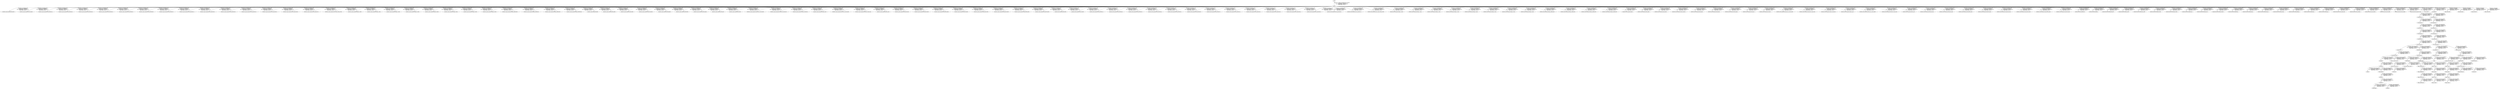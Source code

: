 digraph G {
"arm_left_link_7_t" -> "arm_left_link_tool0"[label="Broadcaster: /robot_state_publisher\nAverage rate: 50.183 Hz\nMost recent transform: 1431641889.428 \nBuffer length: 4.922 sec\n"];
"arm_left_link_6_b" -> "arm_left_link_7_t"[label="Broadcaster: /robot_state_publisher\nAverage rate: 31.594 Hz\nMost recent transform: 1431641888.891 \nBuffer length: 4.874 sec\n"];
"arm_right_link_7_t" -> "arm_right_link_tool0"[label="Broadcaster: /robot_state_publisher\nAverage rate: 50.183 Hz\nMost recent transform: 1431641889.428 \nBuffer length: 4.922 sec\n"];
"arm_right_link_6_b" -> "arm_right_link_7_t"[label="Broadcaster: /robot_state_publisher\nAverage rate: 31.594 Hz\nMost recent transform: 1431641888.891 \nBuffer length: 4.874 sec\n"];
"palm" -> "arm_right_robotiq_virtual"[label="Broadcaster: /robot_state_publisher\nAverage rate: 50.183 Hz\nMost recent transform: 1431641889.428 \nBuffer length: 4.922 sec\n"];
"arm_right_link_tool0" -> "palm"[label="Broadcaster: /robot_state_publisher\nAverage rate: 50.183 Hz\nMost recent transform: 1431641889.428 \nBuffer length: 4.922 sec\n"];
"main_beam" -> "actuator"[label="Broadcaster: /robot_state_publisher\nAverage rate: 50.183 Hz\nMost recent transform: 1431641889.428 \nBuffer length: 4.922 sec\n"];
"base_plate" -> "main_beam"[label="Broadcaster: /robot_state_publisher\nAverage rate: 50.183 Hz\nMost recent transform: 1431641889.428 \nBuffer length: 4.922 sec\n"];
"head_base" -> "head_sponge"[label="Broadcaster: /robot_state_publisher\nAverage rate: 50.183 Hz\nMost recent transform: 1431641889.428 \nBuffer length: 4.922 sec\n"];
"head_plate" -> "head_base"[label="Broadcaster: /robot_state_publisher\nAverage rate: 50.183 Hz\nMost recent transform: 1431641889.428 \nBuffer length: 4.922 sec\n"];
"head_base" -> "tube_port"[label="Broadcaster: /robot_state_publisher\nAverage rate: 50.183 Hz\nMost recent transform: 1431641889.428 \nBuffer length: 4.922 sec\n"];
"left_arm_to_sensor_plate" -> "left_force_torque_ring"[label="Broadcaster: /robot_state_publisher\nAverage rate: 50.183 Hz\nMost recent transform: 1431641889.428 \nBuffer length: 4.922 sec\n"];
"arm_left_link_tool0" -> "left_arm_to_sensor_plate"[label="Broadcaster: /robot_state_publisher\nAverage rate: 50.183 Hz\nMost recent transform: 1431641889.428 \nBuffer length: 4.922 sec\n"];
"left_kinect_head" -> "left_IR_camera"[label="Broadcaster: /robot_state_publisher\nAverage rate: 50.183 Hz\nMost recent transform: 1431641889.428 \nBuffer length: 4.922 sec\n"];
"left_kinect_base" -> "left_kinect_head"[label="Broadcaster: /robot_state_publisher\nAverage rate: 50.183 Hz\nMost recent transform: 1431641889.428 \nBuffer length: 4.922 sec\n"];
"left_kinect_head" -> "left_RGB_camera"[label="Broadcaster: /robot_state_publisher\nAverage rate: 50.183 Hz\nMost recent transform: 1431641889.428 \nBuffer length: 4.922 sec\n"];
"arm_left_link_6_b" -> "left_kinect_base"[label="Broadcaster: /robot_state_publisher\nAverage rate: 50.183 Hz\nMost recent transform: 1431641889.428 \nBuffer length: 4.922 sec\n"];
"arm_left_link_5_r" -> "arm_left_link_6_b"[label="Broadcaster: /robot_state_publisher\nAverage rate: 31.594 Hz\nMost recent transform: 1431641888.891 \nBuffer length: 4.874 sec\n"];
"left_force_torque_ring" -> "left_io_port"[label="Broadcaster: /robot_state_publisher\nAverage rate: 50.183 Hz\nMost recent transform: 1431641889.428 \nBuffer length: 4.922 sec\n"];
"head_connector" -> "head_plate"[label="Broadcaster: /robot_state_publisher\nAverage rate: 50.183 Hz\nMost recent transform: 1431641889.428 \nBuffer length: 4.922 sec\n"];
"main_beam" -> "head_connector"[label="Broadcaster: /robot_state_publisher\nAverage rate: 8.556 Hz\nMost recent transform: 1431641888.808 \nBuffer length: 4.792 sec\n"];
"palm" -> "finger_middle_link_0"[label="Broadcaster: /robot_state_publisher\nAverage rate: 50.183 Hz\nMost recent transform: 1431641889.428 \nBuffer length: 4.922 sec\n"];
"arm_left_link_tool0" -> "base_plate"[label="Broadcaster: /robot_state_publisher\nAverage rate: 50.183 Hz\nMost recent transform: 1431641889.428 \nBuffer length: 4.922 sec\n"];
"right_arm_to_sensor_plate" -> "right_force_torque_ring"[label="Broadcaster: /robot_state_publisher\nAverage rate: 50.183 Hz\nMost recent transform: 1431641889.428 \nBuffer length: 4.922 sec\n"];
"arm_right_link_tool0" -> "right_arm_to_sensor_plate"[label="Broadcaster: /robot_state_publisher\nAverage rate: 50.183 Hz\nMost recent transform: 1431641889.428 \nBuffer length: 4.922 sec\n"];
"right_kinect_head" -> "right_IR_camera"[label="Broadcaster: /robot_state_publisher\nAverage rate: 50.183 Hz\nMost recent transform: 1431641889.428 \nBuffer length: 4.922 sec\n"];
"right_kinect_base" -> "right_kinect_head"[label="Broadcaster: /robot_state_publisher\nAverage rate: 50.183 Hz\nMost recent transform: 1431641889.428 \nBuffer length: 4.922 sec\n"];
"right_kinect_head" -> "right_RGB_camera"[label="Broadcaster: /robot_state_publisher\nAverage rate: 50.183 Hz\nMost recent transform: 1431641889.428 \nBuffer length: 4.922 sec\n"];
"arm_right_link_6_b" -> "right_kinect_base"[label="Broadcaster: /robot_state_publisher\nAverage rate: 50.183 Hz\nMost recent transform: 1431641889.428 \nBuffer length: 4.922 sec\n"];
"arm_right_link_5_r" -> "arm_right_link_6_b"[label="Broadcaster: /robot_state_publisher\nAverage rate: 31.594 Hz\nMost recent transform: 1431641888.891 \nBuffer length: 4.874 sec\n"];
"right_force_torque_ring" -> "right_to_hand_ring"[label="Broadcaster: /robot_state_publisher\nAverage rate: 50.183 Hz\nMost recent transform: 1431641889.428 \nBuffer length: 4.922 sec\n"];
"right_force_torque_ring" -> "right_io_port"[label="Broadcaster: /robot_state_publisher\nAverage rate: 50.183 Hz\nMost recent transform: 1431641889.428 \nBuffer length: 4.922 sec\n"];
"base_link" -> "simulator/a_right_manipulator/base_link"[label="Broadcaster: /prx_planning_node\nAverage rate: 126.682 Hz\nMost recent transform: 1431641888.911 \nBuffer length: 4.894 sec\n"];
"world" -> "base_link"[label="Broadcaster: /localizer_world_base_link_broadcaster\nAverage rate: 18.961 Hz\nMost recent transform: 1431641888.978 \nBuffer length: 4.905 sec\n"];
"base_link" -> "simulator/a_right_manipulator/torso_link_b1"[label="Broadcaster: /prx_planning_node\nAverage rate: 126.683 Hz\nMost recent transform: 1431641888.911 \nBuffer length: 4.894 sec\n"];
"base_link" -> "simulator/a_right_manipulator/arm_left_link_1_s"[label="Broadcaster: /prx_planning_node\nAverage rate: 126.683 Hz\nMost recent transform: 1431641888.911 \nBuffer length: 4.894 sec\n"];
"base_link" -> "simulator/a_right_manipulator/arm_left_link_2_l"[label="Broadcaster: /prx_planning_node\nAverage rate: 126.683 Hz\nMost recent transform: 1431641888.911 \nBuffer length: 4.894 sec\n"];
"base_link" -> "simulator/a_right_manipulator/arm_left_link_3_e"[label="Broadcaster: /prx_planning_node\nAverage rate: 126.683 Hz\nMost recent transform: 1431641888.911 \nBuffer length: 4.894 sec\n"];
"base_link" -> "simulator/a_right_manipulator/arm_left_link_4_u"[label="Broadcaster: /prx_planning_node\nAverage rate: 126.683 Hz\nMost recent transform: 1431641888.911 \nBuffer length: 4.894 sec\n"];
"base_link" -> "simulator/a_right_manipulator/arm_left_link_5_r"[label="Broadcaster: /prx_planning_node\nAverage rate: 126.683 Hz\nMost recent transform: 1431641888.911 \nBuffer length: 4.894 sec\n"];
"base_link" -> "simulator/a_right_manipulator/arm_left_link_6_b"[label="Broadcaster: /prx_planning_node\nAverage rate: 126.683 Hz\nMost recent transform: 1431641888.911 \nBuffer length: 4.894 sec\n"];
"base_link" -> "simulator/a_right_manipulator/arm_left_link_7_t"[label="Broadcaster: /prx_planning_node\nAverage rate: 126.683 Hz\nMost recent transform: 1431641888.911 \nBuffer length: 4.894 sec\n"];
"base_link" -> "simulator/a_right_manipulator/arm_right_link_1_s"[label="Broadcaster: /prx_planning_node\nAverage rate: 126.683 Hz\nMost recent transform: 1431641888.911 \nBuffer length: 4.894 sec\n"];
"base_link" -> "simulator/a_right_manipulator/arm_right_link_2_l"[label="Broadcaster: /prx_planning_node\nAverage rate: 126.683 Hz\nMost recent transform: 1431641888.911 \nBuffer length: 4.894 sec\n"];
"base_link" -> "simulator/a_right_manipulator/arm_right_link_3_e"[label="Broadcaster: /prx_planning_node\nAverage rate: 126.683 Hz\nMost recent transform: 1431641888.911 \nBuffer length: 4.894 sec\n"];
"base_link" -> "simulator/a_right_manipulator/arm_right_link_4_u"[label="Broadcaster: /prx_planning_node\nAverage rate: 126.683 Hz\nMost recent transform: 1431641888.911 \nBuffer length: 4.894 sec\n"];
"base_link" -> "simulator/a_right_manipulator/arm_right_link_5_r"[label="Broadcaster: /prx_planning_node\nAverage rate: 126.683 Hz\nMost recent transform: 1431641888.911 \nBuffer length: 4.894 sec\n"];
"base_link" -> "simulator/a_right_manipulator/arm_right_link_6_b"[label="Broadcaster: /prx_planning_node\nAverage rate: 126.683 Hz\nMost recent transform: 1431641888.911 \nBuffer length: 4.894 sec\n"];
"base_link" -> "simulator/a_right_manipulator/arm_right_link_7_t"[label="Broadcaster: /prx_planning_node\nAverage rate: 126.683 Hz\nMost recent transform: 1431641888.911 \nBuffer length: 4.894 sec\n"];
"base_link" -> "simulator/a_right_manipulator/arm_right_robotiq_virtual"[label="Broadcaster: /prx_planning_node\nAverage rate: 126.683 Hz\nMost recent transform: 1431641888.911 \nBuffer length: 4.894 sec\n"];
"base_link" -> "simulator/a_right_manipulator/finger_1_link_0"[label="Broadcaster: /prx_planning_node\nAverage rate: 126.683 Hz\nMost recent transform: 1431641888.911 \nBuffer length: 4.894 sec\n"];
"base_link" -> "simulator/a_right_manipulator/finger_1_link_1"[label="Broadcaster: /prx_planning_node\nAverage rate: 126.683 Hz\nMost recent transform: 1431641888.911 \nBuffer length: 4.894 sec\n"];
"base_link" -> "simulator/a_right_manipulator/finger_1_link_2"[label="Broadcaster: /prx_planning_node\nAverage rate: 126.683 Hz\nMost recent transform: 1431641888.911 \nBuffer length: 4.894 sec\n"];
"base_link" -> "simulator/a_right_manipulator/finger_1_link_3"[label="Broadcaster: /prx_planning_node\nAverage rate: 126.683 Hz\nMost recent transform: 1431641888.911 \nBuffer length: 4.894 sec\n"];
"base_link" -> "simulator/a_right_manipulator/finger_2_link_0"[label="Broadcaster: /prx_planning_node\nAverage rate: 126.683 Hz\nMost recent transform: 1431641888.911 \nBuffer length: 4.894 sec\n"];
"base_link" -> "simulator/a_right_manipulator/finger_2_link_1"[label="Broadcaster: /prx_planning_node\nAverage rate: 126.683 Hz\nMost recent transform: 1431641888.911 \nBuffer length: 4.894 sec\n"];
"base_link" -> "simulator/a_right_manipulator/finger_2_link_2"[label="Broadcaster: /prx_planning_node\nAverage rate: 126.683 Hz\nMost recent transform: 1431641888.911 \nBuffer length: 4.894 sec\n"];
"base_link" -> "simulator/a_right_manipulator/finger_2_link_3"[label="Broadcaster: /prx_planning_node\nAverage rate: 126.683 Hz\nMost recent transform: 1431641888.911 \nBuffer length: 4.894 sec\n"];
"base_link" -> "simulator/a_right_manipulator/finger_middle_link_0"[label="Broadcaster: /prx_planning_node\nAverage rate: 126.683 Hz\nMost recent transform: 1431641888.911 \nBuffer length: 4.894 sec\n"];
"base_link" -> "simulator/a_right_manipulator/finger_middle_link_1"[label="Broadcaster: /prx_planning_node\nAverage rate: 126.683 Hz\nMost recent transform: 1431641888.911 \nBuffer length: 4.894 sec\n"];
"base_link" -> "simulator/a_right_manipulator/finger_middle_link_2"[label="Broadcaster: /prx_planning_node\nAverage rate: 126.683 Hz\nMost recent transform: 1431641888.911 \nBuffer length: 4.894 sec\n"];
"base_link" -> "simulator/a_right_manipulator/finger_middle_link_3"[label="Broadcaster: /prx_planning_node\nAverage rate: 126.683 Hz\nMost recent transform: 1431641888.911 \nBuffer length: 4.894 sec\n"];
"base_link" -> "simulator/a_right_manipulator/palm"[label="Broadcaster: /prx_planning_node\nAverage rate: 126.683 Hz\nMost recent transform: 1431641888.911 \nBuffer length: 4.894 sec\n"];
"base_link" -> "simulator/a_right_manipulator/base_plate"[label="Broadcaster: /prx_planning_node\nAverage rate: 126.683 Hz\nMost recent transform: 1431641888.911 \nBuffer length: 4.894 sec\n"];
"base_link" -> "simulator/a_right_manipulator/main_beam"[label="Broadcaster: /prx_planning_node\nAverage rate: 126.683 Hz\nMost recent transform: 1431641888.911 \nBuffer length: 4.894 sec\n"];
"base_link" -> "simulator/a_right_manipulator/head_connector"[label="Broadcaster: /prx_planning_node\nAverage rate: 126.683 Hz\nMost recent transform: 1431641888.911 \nBuffer length: 4.894 sec\n"];
"base_link" -> "simulator/a_right_manipulator/head_plate"[label="Broadcaster: /prx_planning_node\nAverage rate: 126.683 Hz\nMost recent transform: 1431641888.911 \nBuffer length: 4.894 sec\n"];
"base_link" -> "simulator/a_right_manipulator/head_base"[label="Broadcaster: /prx_planning_node\nAverage rate: 126.683 Hz\nMost recent transform: 1431641888.911 \nBuffer length: 4.894 sec\n"];
"base_link" -> "simulator/a_right_manipulator/head_sponge"[label="Broadcaster: /prx_planning_node\nAverage rate: 126.683 Hz\nMost recent transform: 1431641888.911 \nBuffer length: 4.894 sec\n"];
"base_link" -> "simulator/a_right_manipulator/tube_port"[label="Broadcaster: /prx_planning_node\nAverage rate: 126.683 Hz\nMost recent transform: 1431641888.911 \nBuffer length: 4.894 sec\n"];
"base_link" -> "simulator/a_right_manipulator/actuator"[label="Broadcaster: /prx_planning_node\nAverage rate: 126.683 Hz\nMost recent transform: 1431641888.911 \nBuffer length: 4.894 sec\n"];
"base_link" -> "simulator/a_right_manipulator/right_arm_to_sensor_plate"[label="Broadcaster: /prx_planning_node\nAverage rate: 126.683 Hz\nMost recent transform: 1431641888.911 \nBuffer length: 4.894 sec\n"];
"base_link" -> "simulator/a_right_manipulator/right_force_torque_ring"[label="Broadcaster: /prx_planning_node\nAverage rate: 126.683 Hz\nMost recent transform: 1431641888.911 \nBuffer length: 4.894 sec\n"];
"base_link" -> "simulator/a_right_manipulator/right_to_hand_ring"[label="Broadcaster: /prx_planning_node\nAverage rate: 126.683 Hz\nMost recent transform: 1431641888.911 \nBuffer length: 4.894 sec\n"];
"base_link" -> "simulator/a_right_manipulator/right_io_port"[label="Broadcaster: /prx_planning_node\nAverage rate: 126.683 Hz\nMost recent transform: 1431641888.911 \nBuffer length: 4.894 sec\n"];
"base_link" -> "simulator/a_right_manipulator/left_arm_to_sensor_plate"[label="Broadcaster: /prx_planning_node\nAverage rate: 126.683 Hz\nMost recent transform: 1431641888.911 \nBuffer length: 4.894 sec\n"];
"base_link" -> "simulator/a_right_manipulator/left_force_torque_ring"[label="Broadcaster: /prx_planning_node\nAverage rate: 126.683 Hz\nMost recent transform: 1431641888.911 \nBuffer length: 4.894 sec\n"];
"base_link" -> "simulator/a_right_manipulator/left_io_port"[label="Broadcaster: /prx_planning_node\nAverage rate: 126.683 Hz\nMost recent transform: 1431641888.911 \nBuffer length: 4.894 sec\n"];
"base_link" -> "simulator/a_right_manipulator/left_kinect_base"[label="Broadcaster: /prx_planning_node\nAverage rate: 126.683 Hz\nMost recent transform: 1431641888.911 \nBuffer length: 4.894 sec\n"];
"base_link" -> "simulator/a_right_manipulator/left_kinect_head"[label="Broadcaster: /prx_planning_node\nAverage rate: 126.683 Hz\nMost recent transform: 1431641888.911 \nBuffer length: 4.894 sec\n"];
"base_link" -> "simulator/a_right_manipulator/left_RGB_camera"[label="Broadcaster: /prx_planning_node\nAverage rate: 126.683 Hz\nMost recent transform: 1431641888.911 \nBuffer length: 4.894 sec\n"];
"base_link" -> "simulator/a_right_manipulator/left_IR_camera"[label="Broadcaster: /prx_planning_node\nAverage rate: 126.683 Hz\nMost recent transform: 1431641888.911 \nBuffer length: 4.894 sec\n"];
"base_link" -> "simulator/a_right_manipulator/right_kinect_base"[label="Broadcaster: /prx_planning_node\nAverage rate: 126.683 Hz\nMost recent transform: 1431641888.911 \nBuffer length: 4.894 sec\n"];
"base_link" -> "simulator/a_right_manipulator/right_kinect_head"[label="Broadcaster: /prx_planning_node\nAverage rate: 126.683 Hz\nMost recent transform: 1431641888.911 \nBuffer length: 4.894 sec\n"];
"base_link" -> "simulator/a_right_manipulator/right_RGB_camera"[label="Broadcaster: /prx_planning_node\nAverage rate: 126.683 Hz\nMost recent transform: 1431641888.911 \nBuffer length: 4.894 sec\n"];
"base_link" -> "simulator/a_right_manipulator/right_IR_camera"[label="Broadcaster: /prx_planning_node\nAverage rate: 126.683 Hz\nMost recent transform: 1431641888.911 \nBuffer length: 4.894 sec\n"];
"base_link" -> "simulator/a_left_manipulator/base_link"[label="Broadcaster: /prx_planning_node\nAverage rate: 63.342 Hz\nMost recent transform: 1431641888.911 \nBuffer length: 4.894 sec\n"];
"base_link" -> "simulator/a_left_manipulator/torso_link_b1"[label="Broadcaster: /prx_planning_node\nAverage rate: 63.342 Hz\nMost recent transform: 1431641888.911 \nBuffer length: 4.894 sec\n"];
"base_link" -> "simulator/a_left_manipulator/arm_left_link_1_s"[label="Broadcaster: /prx_planning_node\nAverage rate: 63.342 Hz\nMost recent transform: 1431641888.911 \nBuffer length: 4.894 sec\n"];
"base_link" -> "simulator/a_left_manipulator/arm_left_link_2_l"[label="Broadcaster: /prx_planning_node\nAverage rate: 63.342 Hz\nMost recent transform: 1431641888.911 \nBuffer length: 4.894 sec\n"];
"base_link" -> "simulator/a_left_manipulator/arm_left_link_3_e"[label="Broadcaster: /prx_planning_node\nAverage rate: 63.342 Hz\nMost recent transform: 1431641888.911 \nBuffer length: 4.894 sec\n"];
"base_link" -> "simulator/a_left_manipulator/arm_left_link_4_u"[label="Broadcaster: /prx_planning_node\nAverage rate: 63.342 Hz\nMost recent transform: 1431641888.911 \nBuffer length: 4.894 sec\n"];
"base_link" -> "simulator/a_left_manipulator/arm_left_link_5_r"[label="Broadcaster: /prx_planning_node\nAverage rate: 63.342 Hz\nMost recent transform: 1431641888.911 \nBuffer length: 4.894 sec\n"];
"base_link" -> "simulator/a_left_manipulator/arm_left_link_6_b"[label="Broadcaster: /prx_planning_node\nAverage rate: 63.342 Hz\nMost recent transform: 1431641888.911 \nBuffer length: 4.894 sec\n"];
"base_link" -> "simulator/a_left_manipulator/arm_left_link_7_t"[label="Broadcaster: /prx_planning_node\nAverage rate: 63.342 Hz\nMost recent transform: 1431641888.911 \nBuffer length: 4.894 sec\n"];
"base_link" -> "simulator/a_left_manipulator/arm_right_link_1_s"[label="Broadcaster: /prx_planning_node\nAverage rate: 63.342 Hz\nMost recent transform: 1431641888.911 \nBuffer length: 4.894 sec\n"];
"base_link" -> "simulator/a_left_manipulator/arm_right_link_2_l"[label="Broadcaster: /prx_planning_node\nAverage rate: 63.342 Hz\nMost recent transform: 1431641888.911 \nBuffer length: 4.894 sec\n"];
"base_link" -> "simulator/a_left_manipulator/arm_right_link_3_e"[label="Broadcaster: /prx_planning_node\nAverage rate: 63.342 Hz\nMost recent transform: 1431641888.911 \nBuffer length: 4.894 sec\n"];
"base_link" -> "simulator/a_left_manipulator/arm_right_link_4_u"[label="Broadcaster: /prx_planning_node\nAverage rate: 63.342 Hz\nMost recent transform: 1431641888.911 \nBuffer length: 4.894 sec\n"];
"base_link" -> "simulator/a_left_manipulator/arm_right_link_5_r"[label="Broadcaster: /prx_planning_node\nAverage rate: 63.342 Hz\nMost recent transform: 1431641888.911 \nBuffer length: 4.894 sec\n"];
"base_link" -> "simulator/a_left_manipulator/arm_right_link_6_b"[label="Broadcaster: /prx_planning_node\nAverage rate: 63.342 Hz\nMost recent transform: 1431641888.911 \nBuffer length: 4.894 sec\n"];
"base_link" -> "simulator/a_left_manipulator/arm_right_link_7_t"[label="Broadcaster: /prx_planning_node\nAverage rate: 63.342 Hz\nMost recent transform: 1431641888.911 \nBuffer length: 4.894 sec\n"];
"base_link" -> "simulator/a_left_manipulator/arm_right_robotiq_virtual"[label="Broadcaster: /prx_planning_node\nAverage rate: 63.342 Hz\nMost recent transform: 1431641888.911 \nBuffer length: 4.894 sec\n"];
"base_link" -> "simulator/a_left_manipulator/finger_1_link_0"[label="Broadcaster: /prx_planning_node\nAverage rate: 63.342 Hz\nMost recent transform: 1431641888.911 \nBuffer length: 4.894 sec\n"];
"base_link" -> "simulator/a_left_manipulator/finger_1_link_1"[label="Broadcaster: /prx_planning_node\nAverage rate: 63.342 Hz\nMost recent transform: 1431641888.911 \nBuffer length: 4.894 sec\n"];
"base_link" -> "simulator/a_left_manipulator/finger_1_link_2"[label="Broadcaster: /prx_planning_node\nAverage rate: 63.342 Hz\nMost recent transform: 1431641888.911 \nBuffer length: 4.894 sec\n"];
"base_link" -> "simulator/a_left_manipulator/finger_1_link_3"[label="Broadcaster: /prx_planning_node\nAverage rate: 63.342 Hz\nMost recent transform: 1431641888.911 \nBuffer length: 4.894 sec\n"];
"base_link" -> "simulator/a_left_manipulator/finger_2_link_0"[label="Broadcaster: /prx_planning_node\nAverage rate: 63.342 Hz\nMost recent transform: 1431641888.911 \nBuffer length: 4.894 sec\n"];
"base_link" -> "simulator/a_left_manipulator/finger_2_link_1"[label="Broadcaster: /prx_planning_node\nAverage rate: 63.342 Hz\nMost recent transform: 1431641888.911 \nBuffer length: 4.894 sec\n"];
"base_link" -> "simulator/a_left_manipulator/finger_2_link_2"[label="Broadcaster: /prx_planning_node\nAverage rate: 63.342 Hz\nMost recent transform: 1431641888.911 \nBuffer length: 4.894 sec\n"];
"base_link" -> "simulator/a_left_manipulator/finger_2_link_3"[label="Broadcaster: /prx_planning_node\nAverage rate: 63.342 Hz\nMost recent transform: 1431641888.911 \nBuffer length: 4.894 sec\n"];
"base_link" -> "simulator/a_left_manipulator/finger_middle_link_0"[label="Broadcaster: /prx_planning_node\nAverage rate: 63.342 Hz\nMost recent transform: 1431641888.911 \nBuffer length: 4.894 sec\n"];
"base_link" -> "simulator/a_left_manipulator/finger_middle_link_1"[label="Broadcaster: /prx_planning_node\nAverage rate: 63.342 Hz\nMost recent transform: 1431641888.911 \nBuffer length: 4.894 sec\n"];
"base_link" -> "simulator/a_left_manipulator/finger_middle_link_2"[label="Broadcaster: /prx_planning_node\nAverage rate: 63.342 Hz\nMost recent transform: 1431641888.911 \nBuffer length: 4.894 sec\n"];
"base_link" -> "simulator/a_left_manipulator/finger_middle_link_3"[label="Broadcaster: /prx_planning_node\nAverage rate: 63.342 Hz\nMost recent transform: 1431641888.911 \nBuffer length: 4.894 sec\n"];
"base_link" -> "simulator/a_left_manipulator/palm"[label="Broadcaster: /prx_planning_node\nAverage rate: 63.342 Hz\nMost recent transform: 1431641888.911 \nBuffer length: 4.894 sec\n"];
"base_link" -> "simulator/a_left_manipulator/base_plate"[label="Broadcaster: /prx_planning_node\nAverage rate: 63.342 Hz\nMost recent transform: 1431641888.911 \nBuffer length: 4.894 sec\n"];
"base_link" -> "simulator/a_left_manipulator/main_beam"[label="Broadcaster: /prx_planning_node\nAverage rate: 63.342 Hz\nMost recent transform: 1431641888.911 \nBuffer length: 4.894 sec\n"];
"base_link" -> "simulator/a_left_manipulator/head_connector"[label="Broadcaster: /prx_planning_node\nAverage rate: 63.342 Hz\nMost recent transform: 1431641888.911 \nBuffer length: 4.894 sec\n"];
"base_link" -> "simulator/a_left_manipulator/head_plate"[label="Broadcaster: /prx_planning_node\nAverage rate: 63.342 Hz\nMost recent transform: 1431641888.911 \nBuffer length: 4.894 sec\n"];
"base_link" -> "simulator/a_left_manipulator/head_base"[label="Broadcaster: /prx_planning_node\nAverage rate: 63.342 Hz\nMost recent transform: 1431641888.911 \nBuffer length: 4.894 sec\n"];
"base_link" -> "simulator/a_left_manipulator/head_sponge"[label="Broadcaster: /prx_planning_node\nAverage rate: 63.342 Hz\nMost recent transform: 1431641888.911 \nBuffer length: 4.894 sec\n"];
"base_link" -> "simulator/a_left_manipulator/tube_port"[label="Broadcaster: /prx_planning_node\nAverage rate: 63.342 Hz\nMost recent transform: 1431641888.911 \nBuffer length: 4.894 sec\n"];
"base_link" -> "simulator/a_left_manipulator/actuator"[label="Broadcaster: /prx_planning_node\nAverage rate: 63.342 Hz\nMost recent transform: 1431641888.911 \nBuffer length: 4.894 sec\n"];
"base_link" -> "simulator/a_left_manipulator/right_arm_to_sensor_plate"[label="Broadcaster: /prx_planning_node\nAverage rate: 63.342 Hz\nMost recent transform: 1431641888.911 \nBuffer length: 4.894 sec\n"];
"base_link" -> "simulator/a_left_manipulator/right_force_torque_ring"[label="Broadcaster: /prx_planning_node\nAverage rate: 63.342 Hz\nMost recent transform: 1431641888.911 \nBuffer length: 4.894 sec\n"];
"base_link" -> "simulator/a_left_manipulator/right_to_hand_ring"[label="Broadcaster: /prx_planning_node\nAverage rate: 63.342 Hz\nMost recent transform: 1431641888.911 \nBuffer length: 4.894 sec\n"];
"base_link" -> "simulator/a_left_manipulator/right_io_port"[label="Broadcaster: /prx_planning_node\nAverage rate: 63.342 Hz\nMost recent transform: 1431641888.911 \nBuffer length: 4.894 sec\n"];
"base_link" -> "simulator/a_left_manipulator/left_arm_to_sensor_plate"[label="Broadcaster: /prx_planning_node\nAverage rate: 63.342 Hz\nMost recent transform: 1431641888.911 \nBuffer length: 4.894 sec\n"];
"base_link" -> "simulator/a_left_manipulator/left_force_torque_ring"[label="Broadcaster: /prx_planning_node\nAverage rate: 63.342 Hz\nMost recent transform: 1431641888.911 \nBuffer length: 4.894 sec\n"];
"base_link" -> "simulator/a_left_manipulator/left_io_port"[label="Broadcaster: /prx_planning_node\nAverage rate: 63.342 Hz\nMost recent transform: 1431641888.911 \nBuffer length: 4.894 sec\n"];
"base_link" -> "simulator/a_left_manipulator/left_kinect_base"[label="Broadcaster: /prx_planning_node\nAverage rate: 63.342 Hz\nMost recent transform: 1431641888.911 \nBuffer length: 4.894 sec\n"];
"base_link" -> "simulator/a_left_manipulator/left_kinect_head"[label="Broadcaster: /prx_planning_node\nAverage rate: 63.342 Hz\nMost recent transform: 1431641888.911 \nBuffer length: 4.894 sec\n"];
"base_link" -> "simulator/a_left_manipulator/left_RGB_camera"[label="Broadcaster: /prx_planning_node\nAverage rate: 63.342 Hz\nMost recent transform: 1431641888.911 \nBuffer length: 4.894 sec\n"];
"base_link" -> "simulator/a_left_manipulator/left_IR_camera"[label="Broadcaster: /prx_planning_node\nAverage rate: 63.342 Hz\nMost recent transform: 1431641888.911 \nBuffer length: 4.894 sec\n"];
"base_link" -> "simulator/a_left_manipulator/right_kinect_base"[label="Broadcaster: /prx_planning_node\nAverage rate: 63.342 Hz\nMost recent transform: 1431641888.911 \nBuffer length: 4.894 sec\n"];
"base_link" -> "simulator/a_left_manipulator/right_kinect_head"[label="Broadcaster: /prx_planning_node\nAverage rate: 63.342 Hz\nMost recent transform: 1431641888.911 \nBuffer length: 4.894 sec\n"];
"base_link" -> "simulator/a_left_manipulator/right_RGB_camera"[label="Broadcaster: /prx_planning_node\nAverage rate: 63.342 Hz\nMost recent transform: 1431641888.911 \nBuffer length: 4.894 sec\n"];
"base_link" -> "simulator/a_left_manipulator/right_IR_camera"[label="Broadcaster: /prx_planning_node\nAverage rate: 63.342 Hz\nMost recent transform: 1431641888.911 \nBuffer length: 4.894 sec\n"];
"base_link" -> "simulator/obstacles/shelf/bottom"[label="Broadcaster: /prx_planning_node\nAverage rate: 63.342 Hz\nMost recent transform: 1431641888.911 \nBuffer length: 4.894 sec\n"];
"base_link" -> "simulator/obstacles/shelf/top"[label="Broadcaster: /prx_planning_node\nAverage rate: 63.342 Hz\nMost recent transform: 1431641888.911 \nBuffer length: 4.894 sec\n"];
"base_link" -> "simulator/obstacles/shelf/middle_shelf"[label="Broadcaster: /prx_planning_node\nAverage rate: 63.342 Hz\nMost recent transform: 1431641888.911 \nBuffer length: 4.894 sec\n"];
"base_link" -> "simulator/obstacles/shelf/top_shelf"[label="Broadcaster: /prx_planning_node\nAverage rate: 63.342 Hz\nMost recent transform: 1431641888.911 \nBuffer length: 4.894 sec\n"];
"base_link" -> "simulator/obstacles/shelf/bottom_shelf"[label="Broadcaster: /prx_planning_node\nAverage rate: 63.342 Hz\nMost recent transform: 1431641888.911 \nBuffer length: 4.894 sec\n"];
"base_link" -> "simulator/obstacles/shelf/left_divider"[label="Broadcaster: /prx_planning_node\nAverage rate: 63.342 Hz\nMost recent transform: 1431641888.911 \nBuffer length: 4.894 sec\n"];
"base_link" -> "simulator/obstacles/shelf/right_divider"[label="Broadcaster: /prx_planning_node\nAverage rate: 63.342 Hz\nMost recent transform: 1431641888.911 \nBuffer length: 4.894 sec\n"];
"base_link" -> "simulator/obstacles/shelf/left_side"[label="Broadcaster: /prx_planning_node\nAverage rate: 63.342 Hz\nMost recent transform: 1431641888.911 \nBuffer length: 4.894 sec\n"];
"base_link" -> "simulator/obstacles/shelf/right_side"[label="Broadcaster: /prx_planning_node\nAverage rate: 63.342 Hz\nMost recent transform: 1431641888.911 \nBuffer length: 4.894 sec\n"];
"base_link" -> "simulator/obstacles/shelf/mid_divider"[label="Broadcaster: /prx_planning_node\nAverage rate: 63.342 Hz\nMost recent transform: 1431641888.911 \nBuffer length: 4.894 sec\n"];
"base_link" -> "simulator/obstacles/shelf/left_leg"[label="Broadcaster: /prx_planning_node\nAverage rate: 63.342 Hz\nMost recent transform: 1431641888.911 \nBuffer length: 4.894 sec\n"];
"base_link" -> "simulator/obstacles/shelf/right_leg"[label="Broadcaster: /prx_planning_node\nAverage rate: 63.342 Hz\nMost recent transform: 1431641888.911 \nBuffer length: 4.894 sec\n"];
"base_link" -> "simulator/obstacles/shelf/bottom_lip"[label="Broadcaster: /prx_planning_node\nAverage rate: 63.342 Hz\nMost recent transform: 1431641888.911 \nBuffer length: 4.894 sec\n"];
"base_link" -> "simulator/obstacles/shelf/second_lip"[label="Broadcaster: /prx_planning_node\nAverage rate: 63.342 Hz\nMost recent transform: 1431641888.911 \nBuffer length: 4.894 sec\n"];
"base_link" -> "simulator/obstacles/shelf/middle_lip"[label="Broadcaster: /prx_planning_node\nAverage rate: 63.342 Hz\nMost recent transform: 1431641888.911 \nBuffer length: 4.894 sec\n"];
"base_link" -> "simulator/obstacles/shelf/third_lip"[label="Broadcaster: /prx_planning_node\nAverage rate: 63.342 Hz\nMost recent transform: 1431641888.911 \nBuffer length: 4.894 sec\n"];
"base_link" -> "simulator/obstacles/shelf/top_lip"[label="Broadcaster: /prx_planning_node\nAverage rate: 63.342 Hz\nMost recent transform: 1431641888.911 \nBuffer length: 4.894 sec\n"];
"base_link" -> "simulator/obstacles/order_bin/base_link"[label="Broadcaster: /prx_planning_node\nAverage rate: 63.342 Hz\nMost recent transform: 1431641888.911 \nBuffer length: 4.894 sec\n"];
"base_link" -> "simulator/obstacles/order_bin/front"[label="Broadcaster: /prx_planning_node\nAverage rate: 63.342 Hz\nMost recent transform: 1431641888.911 \nBuffer length: 4.894 sec\n"];
"base_link" -> "simulator/obstacles/order_bin/back"[label="Broadcaster: /prx_planning_node\nAverage rate: 63.342 Hz\nMost recent transform: 1431641888.911 \nBuffer length: 4.894 sec\n"];
"base_link" -> "simulator/obstacles/order_bin/left"[label="Broadcaster: /prx_planning_node\nAverage rate: 63.342 Hz\nMost recent transform: 1431641888.911 \nBuffer length: 4.894 sec\n"];
"base_link" -> "simulator/obstacles/order_bin/right"[label="Broadcaster: /prx_planning_node\nAverage rate: 63.342 Hz\nMost recent transform: 1431641888.911 \nBuffer length: 4.894 sec\n"];
"base_link" -> "simulator/obstacles/map/point_cloud"[label="Broadcaster: /prx_planning_node\nAverage rate: 63.342 Hz\nMost recent transform: 1431641888.911 \nBuffer length: 4.894 sec\n"];
"torso_link_b1" -> "arm_left_link_1_s"[label="Broadcaster: /robot_state_publisher\nAverage rate: 31.594 Hz\nMost recent transform: 1431641888.891 \nBuffer length: 4.874 sec\n"];
"base_link" -> "torso_link_b1"[label="Broadcaster: /robot_state_publisher\nAverage rate: 31.594 Hz\nMost recent transform: 1431641888.891 \nBuffer length: 4.874 sec\n"];
"arm_left_link_1_s" -> "arm_left_link_2_l"[label="Broadcaster: /robot_state_publisher\nAverage rate: 31.594 Hz\nMost recent transform: 1431641888.891 \nBuffer length: 4.874 sec\n"];
"arm_left_link_2_l" -> "arm_left_link_3_e"[label="Broadcaster: /robot_state_publisher\nAverage rate: 31.594 Hz\nMost recent transform: 1431641888.891 \nBuffer length: 4.874 sec\n"];
"arm_left_link_3_e" -> "arm_left_link_4_u"[label="Broadcaster: /robot_state_publisher\nAverage rate: 31.594 Hz\nMost recent transform: 1431641888.891 \nBuffer length: 4.874 sec\n"];
"arm_left_link_4_u" -> "arm_left_link_5_r"[label="Broadcaster: /robot_state_publisher\nAverage rate: 31.594 Hz\nMost recent transform: 1431641888.891 \nBuffer length: 4.874 sec\n"];
"torso_link_b1" -> "arm_right_link_1_s"[label="Broadcaster: /robot_state_publisher\nAverage rate: 31.594 Hz\nMost recent transform: 1431641888.891 \nBuffer length: 4.874 sec\n"];
"arm_right_link_1_s" -> "arm_right_link_2_l"[label="Broadcaster: /robot_state_publisher\nAverage rate: 31.594 Hz\nMost recent transform: 1431641888.891 \nBuffer length: 4.874 sec\n"];
"arm_right_link_2_l" -> "arm_right_link_3_e"[label="Broadcaster: /robot_state_publisher\nAverage rate: 31.594 Hz\nMost recent transform: 1431641888.891 \nBuffer length: 4.874 sec\n"];
"arm_right_link_3_e" -> "arm_right_link_4_u"[label="Broadcaster: /robot_state_publisher\nAverage rate: 31.594 Hz\nMost recent transform: 1431641888.891 \nBuffer length: 4.874 sec\n"];
"arm_right_link_4_u" -> "arm_right_link_5_r"[label="Broadcaster: /robot_state_publisher\nAverage rate: 31.594 Hz\nMost recent transform: 1431641888.891 \nBuffer length: 4.874 sec\n"];
"base_link" -> "torso_link_b2"[label="Broadcaster: /robot_state_publisher\nAverage rate: 31.594 Hz\nMost recent transform: 1431641888.891 \nBuffer length: 4.874 sec\n"];
"base_link" -> "object_pose_hint0"[label="Broadcaster: /task_planner\nAverage rate: 15.235 Hz\nMost recent transform: 1431641888.875 \nBuffer length: 4.857 sec\n"];
"base_link" -> "object_pose_hint1"[label="Broadcaster: /task_planner\nAverage rate: 15.235 Hz\nMost recent transform: 1431641888.875 \nBuffer length: 4.857 sec\n"];
"base_link" -> "object_pose_hint2"[label="Broadcaster: /task_planner\nAverage rate: 15.235 Hz\nMost recent transform: 1431641888.875 \nBuffer length: 4.857 sec\n"];
"base_link" -> "object_pose_hint3"[label="Broadcaster: /task_planner\nAverage rate: 15.235 Hz\nMost recent transform: 1431641888.875 \nBuffer length: 4.857 sec\n"];
"finger_1_link_0" -> "finger_1_link_1"[label="Broadcaster: /robot_state_publisher\nAverage rate: 10.214 Hz\nMost recent transform: 1431641888.814 \nBuffer length: 4.797 sec\n"];
"palm" -> "finger_1_link_0"[label="Broadcaster: /robot_state_publisher\nAverage rate: 10.214 Hz\nMost recent transform: 1431641888.814 \nBuffer length: 4.797 sec\n"];
"finger_1_link_1" -> "finger_1_link_2"[label="Broadcaster: /robot_state_publisher\nAverage rate: 10.214 Hz\nMost recent transform: 1431641888.814 \nBuffer length: 4.797 sec\n"];
"finger_1_link_2" -> "finger_1_link_3"[label="Broadcaster: /robot_state_publisher\nAverage rate: 10.214 Hz\nMost recent transform: 1431641888.814 \nBuffer length: 4.797 sec\n"];
"finger_2_link_0" -> "finger_2_link_1"[label="Broadcaster: /robot_state_publisher\nAverage rate: 10.214 Hz\nMost recent transform: 1431641888.814 \nBuffer length: 4.797 sec\n"];
"palm" -> "finger_2_link_0"[label="Broadcaster: /robot_state_publisher\nAverage rate: 10.214 Hz\nMost recent transform: 1431641888.814 \nBuffer length: 4.797 sec\n"];
"finger_2_link_1" -> "finger_2_link_2"[label="Broadcaster: /robot_state_publisher\nAverage rate: 10.214 Hz\nMost recent transform: 1431641888.814 \nBuffer length: 4.797 sec\n"];
"finger_2_link_2" -> "finger_2_link_3"[label="Broadcaster: /robot_state_publisher\nAverage rate: 10.214 Hz\nMost recent transform: 1431641888.814 \nBuffer length: 4.797 sec\n"];
"finger_middle_link_0" -> "finger_middle_link_1"[label="Broadcaster: /robot_state_publisher\nAverage rate: 10.214 Hz\nMost recent transform: 1431641888.814 \nBuffer length: 4.797 sec\n"];
"finger_middle_link_1" -> "finger_middle_link_2"[label="Broadcaster: /robot_state_publisher\nAverage rate: 10.214 Hz\nMost recent transform: 1431641888.814 \nBuffer length: 4.797 sec\n"];
"finger_middle_link_2" -> "finger_middle_link_3"[label="Broadcaster: /robot_state_publisher\nAverage rate: 10.214 Hz\nMost recent transform: 1431641888.814 \nBuffer length: 4.797 sec\n"];
}